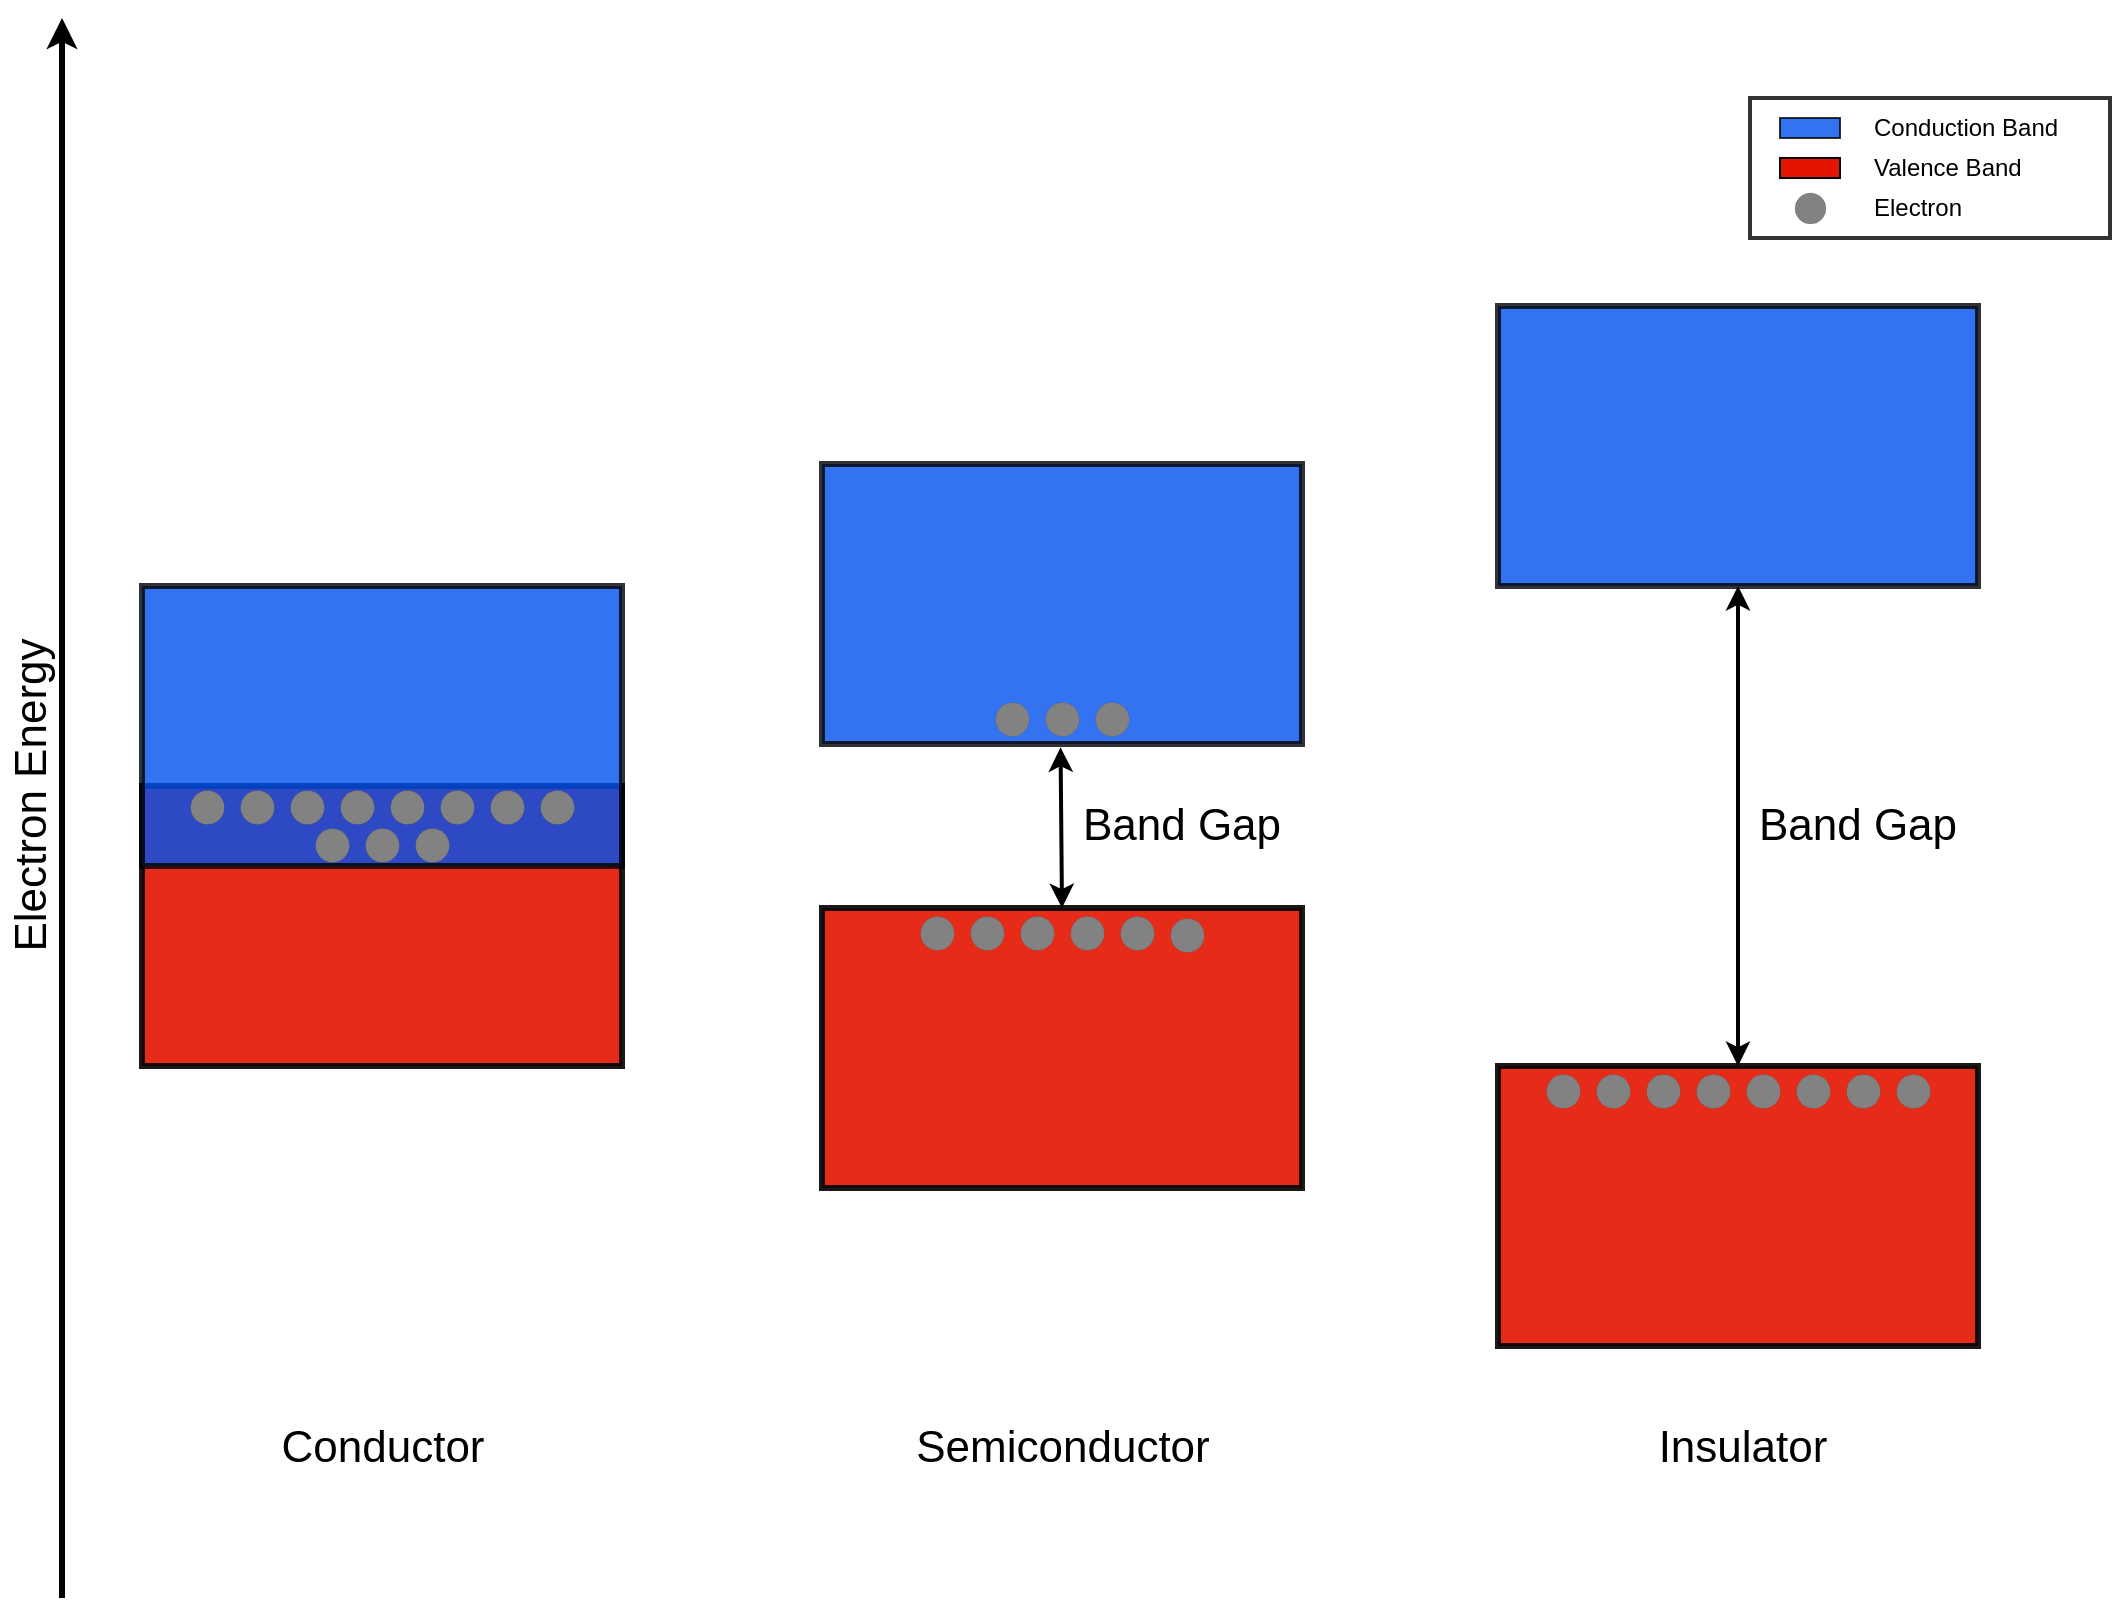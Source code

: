 <mxfile version="18.0.2" type="github" pages="3"><diagram id="UILb2rmydCrSAaJBZmmA" name="Page-1"><mxGraphModel dx="1374" dy="748" grid="1" gridSize="10" guides="1" tooltips="1" connect="1" arrows="1" fold="1" page="1" pageScale="1" pageWidth="1169" pageHeight="827" math="0" shadow="0"><root><mxCell id="0"/><mxCell id="1" parent="0"/><mxCell id="ZOfeB71Z5-dYVThwQtV--13" value="" style="rounded=0;whiteSpace=wrap;html=1;fillColor=#e51400;fontColor=#ffffff;strokeColor=#000000;strokeWidth=3;opacity=90;" parent="1" vertex="1"><mxGeometry x="420" y="455" width="240" height="140" as="geometry"/></mxCell><mxCell id="ZOfeB71Z5-dYVThwQtV--1" value="Electron Energy" style="text;html=1;align=center;verticalAlign=middle;resizable=0;points=[];autosize=1;strokeColor=none;fillColor=none;rotation=-90;fontSize=22;" parent="1" vertex="1"><mxGeometry x="-60" y="384" width="170" height="30" as="geometry"/></mxCell><mxCell id="ZOfeB71Z5-dYVThwQtV--4" value="" style="endArrow=classic;html=1;rounded=0;endFill=1;strokeWidth=3;" parent="1" edge="1"><mxGeometry width="50" height="50" relative="1" as="geometry"><mxPoint x="40" y="800" as="sourcePoint"/><mxPoint x="40" y="10" as="targetPoint"/></mxGeometry></mxCell><mxCell id="ZOfeB71Z5-dYVThwQtV--5" value="" style="rounded=0;whiteSpace=wrap;html=1;fillColor=#e51400;fontColor=#ffffff;strokeColor=#000000;strokeWidth=3;opacity=90;" parent="1" vertex="1"><mxGeometry x="80" y="394" width="240" height="140" as="geometry"/></mxCell><mxCell id="ZOfeB71Z5-dYVThwQtV--7" value="" style="rounded=0;whiteSpace=wrap;html=1;fillColor=#0050ef;fontColor=#ffffff;strokeColor=#000000;strokeWidth=3;opacity=80;" parent="1" vertex="1"><mxGeometry x="80" y="294" width="240" height="140" as="geometry"/></mxCell><mxCell id="ZOfeB71Z5-dYVThwQtV--10" value="Conductor" style="text;html=1;align=center;verticalAlign=middle;resizable=0;points=[];autosize=1;strokeColor=none;fillColor=none;rotation=0;fontSize=22;" parent="1" vertex="1"><mxGeometry x="140" y="710" width="120" height="30" as="geometry"/></mxCell><mxCell id="ZOfeB71Z5-dYVThwQtV--14" value="" style="rounded=0;whiteSpace=wrap;html=1;fillColor=#0050ef;fontColor=#ffffff;strokeColor=#000000;strokeWidth=3;opacity=80;" parent="1" vertex="1"><mxGeometry x="420" y="233" width="240" height="140" as="geometry"/></mxCell><mxCell id="ZOfeB71Z5-dYVThwQtV--15" value="Semiconductor" style="text;html=1;align=center;verticalAlign=middle;resizable=0;points=[];autosize=1;strokeColor=none;fillColor=none;rotation=0;fontSize=22;" parent="1" vertex="1"><mxGeometry x="460" y="710" width="160" height="30" as="geometry"/></mxCell><mxCell id="ZOfeB71Z5-dYVThwQtV--16" value="" style="rounded=0;whiteSpace=wrap;html=1;fillColor=#e51400;fontColor=#ffffff;strokeColor=#000000;strokeWidth=3;opacity=90;" parent="1" vertex="1"><mxGeometry x="758" y="534" width="240" height="140" as="geometry"/></mxCell><mxCell id="ZOfeB71Z5-dYVThwQtV--17" value="" style="rounded=0;whiteSpace=wrap;html=1;fillColor=#0050ef;fontColor=#ffffff;strokeColor=#000000;strokeWidth=3;opacity=80;" parent="1" vertex="1"><mxGeometry x="758" y="154" width="240" height="140" as="geometry"/></mxCell><mxCell id="ZOfeB71Z5-dYVThwQtV--18" value="Insulator" style="text;html=1;align=center;verticalAlign=middle;resizable=0;points=[];autosize=1;strokeColor=none;fillColor=none;rotation=0;fontSize=22;" parent="1" vertex="1"><mxGeometry x="830" y="710" width="100" height="30" as="geometry"/></mxCell><mxCell id="ZOfeB71Z5-dYVThwQtV--26" value="" style="rounded=0;whiteSpace=wrap;html=1;shadow=0;glass=0;strokeColor=#000000;strokeWidth=2;opacity=80;" parent="1" vertex="1"><mxGeometry x="884" y="50" width="180" height="70" as="geometry"/></mxCell><mxCell id="ZOfeB71Z5-dYVThwQtV--27" value="Valence Band" style="text;html=1;strokeColor=none;fillColor=none;align=left;verticalAlign=middle;whiteSpace=wrap;rounded=0;shadow=0;glass=0;opacity=80;" parent="1" vertex="1"><mxGeometry x="944" y="80" width="120" height="10" as="geometry"/></mxCell><mxCell id="ZOfeB71Z5-dYVThwQtV--28" value="Conduction Band" style="text;html=1;strokeColor=none;fillColor=none;align=left;verticalAlign=middle;whiteSpace=wrap;rounded=0;shadow=0;glass=0;opacity=80;" parent="1" vertex="1"><mxGeometry x="944" y="60" width="120" height="10" as="geometry"/></mxCell><mxCell id="ZOfeB71Z5-dYVThwQtV--30" value="" style="rounded=0;whiteSpace=wrap;html=1;fillColor=#0050ef;fontColor=#ffffff;strokeColor=#000000;strokeWidth=1;opacity=80;" parent="1" vertex="1"><mxGeometry x="899" y="60" width="30" height="10" as="geometry"/></mxCell><mxCell id="ZOfeB71Z5-dYVThwQtV--31" value="" style="rounded=0;whiteSpace=wrap;html=1;fillColor=#e51400;fontColor=#ffffff;strokeColor=#000000;strokeWidth=1;" parent="1" vertex="1"><mxGeometry x="899" y="80" width="30" height="10" as="geometry"/></mxCell><mxCell id="ZOfeB71Z5-dYVThwQtV--44" value="" style="endArrow=classic;startArrow=classic;html=1;rounded=0;fontSize=22;exitX=0.5;exitY=0;exitDx=0;exitDy=0;strokeWidth=2;" parent="1" source="ZOfeB71Z5-dYVThwQtV--16" edge="1"><mxGeometry width="50" height="50" relative="1" as="geometry"><mxPoint x="828" y="344" as="sourcePoint"/><mxPoint x="878" y="294" as="targetPoint"/></mxGeometry></mxCell><mxCell id="ZOfeB71Z5-dYVThwQtV--45" value="" style="endArrow=classic;html=1;rounded=0;fontSize=22;entryX=0.497;entryY=1.012;entryDx=0;entryDy=0;entryPerimeter=0;exitX=0.5;exitY=0;exitDx=0;exitDy=0;endFill=1;startArrow=classic;startFill=1;strokeWidth=2;" parent="1" source="ZOfeB71Z5-dYVThwQtV--13" target="ZOfeB71Z5-dYVThwQtV--14" edge="1"><mxGeometry width="50" height="50" relative="1" as="geometry"><mxPoint x="539.89" y="445" as="sourcePoint"/><mxPoint x="539.89" y="373" as="targetPoint"/></mxGeometry></mxCell><mxCell id="ZOfeB71Z5-dYVThwQtV--47" value="Band Gap" style="text;html=1;strokeColor=none;fillColor=none;align=center;verticalAlign=middle;whiteSpace=wrap;rounded=0;shadow=0;glass=0;labelBackgroundColor=default;fontSize=22;opacity=80;" parent="1" vertex="1"><mxGeometry x="540" y="404" width="120" height="20" as="geometry"/></mxCell><mxCell id="ZOfeB71Z5-dYVThwQtV--49" value="" style="ellipse;whiteSpace=wrap;html=1;aspect=fixed;rounded=1;shadow=0;glass=0;labelBackgroundColor=default;fontSize=22;strokeColor=default;strokeWidth=0;fillColor=#828282;" parent="1" vertex="1"><mxGeometry x="469" y="459" width="17" height="17" as="geometry"/></mxCell><mxCell id="ZOfeB71Z5-dYVThwQtV--50" value="" style="ellipse;whiteSpace=wrap;html=1;aspect=fixed;rounded=1;shadow=0;glass=0;labelBackgroundColor=default;fontSize=22;strokeColor=default;strokeWidth=0;fillColor=#828282;" parent="1" vertex="1"><mxGeometry x="494" y="459" width="17" height="17" as="geometry"/></mxCell><mxCell id="ZOfeB71Z5-dYVThwQtV--58" value="" style="ellipse;whiteSpace=wrap;html=1;aspect=fixed;rounded=1;shadow=0;glass=0;labelBackgroundColor=default;fontSize=22;strokeColor=default;strokeWidth=0;fillColor=#828282;" parent="1" vertex="1"><mxGeometry x="569" y="459" width="17" height="17" as="geometry"/></mxCell><mxCell id="ZOfeB71Z5-dYVThwQtV--59" value="" style="ellipse;whiteSpace=wrap;html=1;aspect=fixed;rounded=1;shadow=0;glass=0;labelBackgroundColor=default;fontSize=22;strokeColor=default;strokeWidth=0;fillColor=#828282;" parent="1" vertex="1"><mxGeometry x="544" y="459" width="17" height="17" as="geometry"/></mxCell><mxCell id="ZOfeB71Z5-dYVThwQtV--60" value="" style="ellipse;whiteSpace=wrap;html=1;aspect=fixed;rounded=1;shadow=0;glass=0;labelBackgroundColor=default;fontSize=22;strokeColor=default;strokeWidth=0;fillColor=#828282;" parent="1" vertex="1"><mxGeometry x="519" y="459" width="17" height="17" as="geometry"/></mxCell><mxCell id="ZOfeB71Z5-dYVThwQtV--63" value="" style="ellipse;whiteSpace=wrap;html=1;aspect=fixed;rounded=1;shadow=0;glass=0;labelBackgroundColor=default;fontSize=22;strokeColor=default;strokeWidth=0;fillColor=#828282;" parent="1" vertex="1"><mxGeometry x="594" y="460" width="17" height="17" as="geometry"/></mxCell><mxCell id="ZOfeB71Z5-dYVThwQtV--64" value="" style="ellipse;whiteSpace=wrap;html=1;aspect=fixed;rounded=1;shadow=0;glass=0;labelBackgroundColor=default;fontSize=22;strokeColor=default;strokeWidth=0;fillColor=#828282;" parent="1" vertex="1"><mxGeometry x="906.25" y="97.25" width="15.5" height="15.5" as="geometry"/></mxCell><mxCell id="ZOfeB71Z5-dYVThwQtV--65" value="Electron" style="text;html=1;strokeColor=none;fillColor=none;align=left;verticalAlign=middle;whiteSpace=wrap;rounded=0;shadow=0;glass=0;opacity=80;" parent="1" vertex="1"><mxGeometry x="944" y="100" width="120" height="10" as="geometry"/></mxCell><mxCell id="ZOfeB71Z5-dYVThwQtV--69" value="" style="ellipse;whiteSpace=wrap;html=1;aspect=fixed;rounded=1;shadow=0;glass=0;labelBackgroundColor=default;fontSize=22;strokeColor=default;strokeWidth=0;fillColor=#828282;" parent="1" vertex="1"><mxGeometry x="556.5" y="352.0" width="17" height="17" as="geometry"/></mxCell><mxCell id="ZOfeB71Z5-dYVThwQtV--70" value="" style="ellipse;whiteSpace=wrap;html=1;aspect=fixed;rounded=1;shadow=0;glass=0;labelBackgroundColor=default;fontSize=22;strokeColor=default;strokeWidth=0;fillColor=#828282;" parent="1" vertex="1"><mxGeometry x="531.5" y="352.0" width="17" height="17" as="geometry"/></mxCell><mxCell id="ZOfeB71Z5-dYVThwQtV--71" value="" style="ellipse;whiteSpace=wrap;html=1;aspect=fixed;rounded=1;shadow=0;glass=0;labelBackgroundColor=default;fontSize=22;strokeColor=default;strokeWidth=0;fillColor=#828282;" parent="1" vertex="1"><mxGeometry x="506.5" y="352.0" width="17" height="17" as="geometry"/></mxCell><mxCell id="ZOfeB71Z5-dYVThwQtV--72" value="" style="ellipse;whiteSpace=wrap;html=1;aspect=fixed;rounded=1;shadow=0;glass=0;labelBackgroundColor=default;fontSize=22;strokeColor=default;strokeWidth=0;fillColor=#828282;" parent="1" vertex="1"><mxGeometry x="216.5" y="415.0" width="17" height="17" as="geometry"/></mxCell><mxCell id="ZOfeB71Z5-dYVThwQtV--73" value="" style="ellipse;whiteSpace=wrap;html=1;aspect=fixed;rounded=1;shadow=0;glass=0;labelBackgroundColor=default;fontSize=22;strokeColor=default;strokeWidth=0;fillColor=#828282;" parent="1" vertex="1"><mxGeometry x="191.5" y="415.0" width="17" height="17" as="geometry"/></mxCell><mxCell id="ZOfeB71Z5-dYVThwQtV--74" value="" style="ellipse;whiteSpace=wrap;html=1;aspect=fixed;rounded=1;shadow=0;glass=0;labelBackgroundColor=default;fontSize=22;strokeColor=default;strokeWidth=0;fillColor=#828282;" parent="1" vertex="1"><mxGeometry x="166.5" y="415.0" width="17" height="17" as="geometry"/></mxCell><mxCell id="ZOfeB71Z5-dYVThwQtV--75" value="" style="ellipse;whiteSpace=wrap;html=1;aspect=fixed;rounded=1;shadow=0;glass=0;labelBackgroundColor=default;fontSize=22;strokeColor=default;strokeWidth=0;fillColor=#828282;" parent="1" vertex="1"><mxGeometry x="129" y="396" width="17" height="17" as="geometry"/></mxCell><mxCell id="ZOfeB71Z5-dYVThwQtV--76" value="" style="ellipse;whiteSpace=wrap;html=1;aspect=fixed;rounded=1;shadow=0;glass=0;labelBackgroundColor=default;fontSize=22;strokeColor=default;strokeWidth=0;fillColor=#828282;" parent="1" vertex="1"><mxGeometry x="154" y="396" width="17" height="17" as="geometry"/></mxCell><mxCell id="ZOfeB71Z5-dYVThwQtV--77" value="" style="ellipse;whiteSpace=wrap;html=1;aspect=fixed;rounded=1;shadow=0;glass=0;labelBackgroundColor=default;fontSize=22;strokeColor=default;strokeWidth=0;fillColor=#828282;" parent="1" vertex="1"><mxGeometry x="179" y="396" width="17" height="17" as="geometry"/></mxCell><mxCell id="ZOfeB71Z5-dYVThwQtV--78" value="" style="ellipse;whiteSpace=wrap;html=1;aspect=fixed;rounded=1;shadow=0;glass=0;labelBackgroundColor=default;fontSize=22;strokeColor=default;strokeWidth=0;fillColor=#828282;" parent="1" vertex="1"><mxGeometry x="204" y="396" width="17" height="17" as="geometry"/></mxCell><mxCell id="ZOfeB71Z5-dYVThwQtV--79" value="" style="ellipse;whiteSpace=wrap;html=1;aspect=fixed;rounded=1;shadow=0;glass=0;labelBackgroundColor=default;fontSize=22;strokeColor=default;strokeWidth=0;fillColor=#828282;" parent="1" vertex="1"><mxGeometry x="229" y="396" width="17" height="17" as="geometry"/></mxCell><mxCell id="ZOfeB71Z5-dYVThwQtV--80" value="" style="ellipse;whiteSpace=wrap;html=1;aspect=fixed;rounded=1;shadow=0;glass=0;labelBackgroundColor=default;fontSize=22;strokeColor=default;strokeWidth=0;fillColor=#828282;" parent="1" vertex="1"><mxGeometry x="254" y="396" width="17" height="17" as="geometry"/></mxCell><mxCell id="ZOfeB71Z5-dYVThwQtV--81" value="Band Gap" style="text;html=1;strokeColor=none;fillColor=none;align=center;verticalAlign=middle;whiteSpace=wrap;rounded=0;shadow=0;glass=0;labelBackgroundColor=default;fontSize=22;opacity=80;" parent="1" vertex="1"><mxGeometry x="878" y="404" width="120" height="20" as="geometry"/></mxCell><mxCell id="ZOfeB71Z5-dYVThwQtV--82" value="" style="ellipse;whiteSpace=wrap;html=1;aspect=fixed;rounded=1;shadow=0;glass=0;labelBackgroundColor=default;fontSize=22;strokeColor=default;strokeWidth=0;fillColor=#828282;" parent="1" vertex="1"><mxGeometry x="104" y="396" width="17" height="17" as="geometry"/></mxCell><mxCell id="ZOfeB71Z5-dYVThwQtV--83" value="" style="ellipse;whiteSpace=wrap;html=1;aspect=fixed;rounded=1;shadow=0;glass=0;labelBackgroundColor=default;fontSize=22;strokeColor=default;strokeWidth=0;fillColor=#828282;" parent="1" vertex="1"><mxGeometry x="279" y="396" width="17" height="17" as="geometry"/></mxCell><mxCell id="ZOfeB71Z5-dYVThwQtV--84" value="" style="ellipse;whiteSpace=wrap;html=1;aspect=fixed;rounded=1;shadow=0;glass=0;labelBackgroundColor=default;fontSize=22;strokeColor=default;strokeWidth=0;fillColor=#828282;" parent="1" vertex="1"><mxGeometry x="957" y="538" width="17" height="17" as="geometry"/></mxCell><mxCell id="ZOfeB71Z5-dYVThwQtV--85" value="" style="ellipse;whiteSpace=wrap;html=1;aspect=fixed;rounded=1;shadow=0;glass=0;labelBackgroundColor=default;fontSize=22;strokeColor=default;strokeWidth=0;fillColor=#828282;" parent="1" vertex="1"><mxGeometry x="932" y="538" width="17" height="17" as="geometry"/></mxCell><mxCell id="ZOfeB71Z5-dYVThwQtV--86" value="" style="ellipse;whiteSpace=wrap;html=1;aspect=fixed;rounded=1;shadow=0;glass=0;labelBackgroundColor=default;fontSize=22;strokeColor=default;strokeWidth=0;fillColor=#828282;" parent="1" vertex="1"><mxGeometry x="907" y="538" width="17" height="17" as="geometry"/></mxCell><mxCell id="ZOfeB71Z5-dYVThwQtV--87" value="" style="ellipse;whiteSpace=wrap;html=1;aspect=fixed;rounded=1;shadow=0;glass=0;labelBackgroundColor=default;fontSize=22;strokeColor=default;strokeWidth=0;fillColor=#828282;" parent="1" vertex="1"><mxGeometry x="882" y="538" width="17" height="17" as="geometry"/></mxCell><mxCell id="ZOfeB71Z5-dYVThwQtV--88" value="" style="ellipse;whiteSpace=wrap;html=1;aspect=fixed;rounded=1;shadow=0;glass=0;labelBackgroundColor=default;fontSize=22;strokeColor=default;strokeWidth=0;fillColor=#828282;" parent="1" vertex="1"><mxGeometry x="857" y="538" width="17" height="17" as="geometry"/></mxCell><mxCell id="ZOfeB71Z5-dYVThwQtV--89" value="" style="ellipse;whiteSpace=wrap;html=1;aspect=fixed;rounded=1;shadow=0;glass=0;labelBackgroundColor=default;fontSize=22;strokeColor=default;strokeWidth=0;fillColor=#828282;" parent="1" vertex="1"><mxGeometry x="832" y="538" width="17" height="17" as="geometry"/></mxCell><mxCell id="ZOfeB71Z5-dYVThwQtV--90" value="" style="ellipse;whiteSpace=wrap;html=1;aspect=fixed;rounded=1;shadow=0;glass=0;labelBackgroundColor=default;fontSize=22;strokeColor=default;strokeWidth=0;fillColor=#828282;" parent="1" vertex="1"><mxGeometry x="807" y="538" width="17" height="17" as="geometry"/></mxCell><mxCell id="ZOfeB71Z5-dYVThwQtV--91" value="" style="ellipse;whiteSpace=wrap;html=1;aspect=fixed;rounded=1;shadow=0;glass=0;labelBackgroundColor=default;fontSize=22;strokeColor=default;strokeWidth=0;fillColor=#828282;" parent="1" vertex="1"><mxGeometry x="782" y="538" width="17" height="17" as="geometry"/></mxCell></root></mxGraphModel></diagram><diagram id="-XLSr7MzzsCVN4h4cNCs" name="PN-Semiconductor"><mxGraphModel dx="654" dy="356" grid="1" gridSize="10" guides="1" tooltips="1" connect="1" arrows="1" fold="1" page="1" pageScale="1" pageWidth="1169" pageHeight="827" math="0" shadow="0"><root><mxCell id="0"/><mxCell id="1" parent="0"/><mxCell id="PtrHIlr_so-HHhzWDOF2-142" value="" style="rounded=0;whiteSpace=wrap;html=1;fillColor=#99FFFF;strokeColor=none;strokeWidth=3;opacity=90;" vertex="1" parent="1"><mxGeometry x="441" y="444" width="35" height="35" as="geometry"/></mxCell><mxCell id="PtrHIlr_so-HHhzWDOF2-121" value="" style="endArrow=none;dashed=1;html=1;rounded=0;fontSize=22;" edge="1" parent="1"><mxGeometry width="50" height="50" relative="1" as="geometry"><mxPoint x="780" y="480.0" as="sourcePoint"/><mxPoint x="780" y="200.0" as="targetPoint"/></mxGeometry></mxCell><mxCell id="PtrHIlr_so-HHhzWDOF2-120" value="" style="endArrow=none;dashed=1;html=1;rounded=0;fontSize=22;" edge="1" parent="1"><mxGeometry width="50" height="50" relative="1" as="geometry"><mxPoint x="660" y="480" as="sourcePoint"/><mxPoint x="660" y="200" as="targetPoint"/></mxGeometry></mxCell><mxCell id="PtrHIlr_so-HHhzWDOF2-116" value="" style="rounded=0;whiteSpace=wrap;html=1;labelBackgroundColor=none;fontSize=22;strokeColor=#000000;strokeWidth=3;fillColor=none;" vertex="1" parent="1"><mxGeometry x="419" y="239" width="602" height="162.25" as="geometry"/></mxCell><mxCell id="PtrHIlr_so-HHhzWDOF2-2" value="" style="rounded=0;whiteSpace=wrap;html=1;fillColor=#fad9d5;strokeColor=none;strokeWidth=3;opacity=90;" vertex="1" parent="1"><mxGeometry x="780" y="240" width="240" height="160" as="geometry"/></mxCell><mxCell id="PtrHIlr_so-HHhzWDOF2-3" value="" style="rounded=0;whiteSpace=wrap;html=1;fillColor=#99FFFF;fontColor=#ffffff;strokeColor=none;strokeWidth=3;" vertex="1" parent="1"><mxGeometry x="420" y="240" width="240" height="160" as="geometry"/></mxCell><mxCell id="PtrHIlr_so-HHhzWDOF2-6" value="+" style="ellipse;whiteSpace=wrap;html=1;aspect=fixed;rounded=1;shadow=0;glass=0;labelBackgroundColor=none;fontSize=22;strokeColor=default;strokeWidth=1;fillColor=#f5f5f5;fontColor=#333333;" vertex="1" parent="1"><mxGeometry x="428.75" y="252" width="20" height="20" as="geometry"/></mxCell><mxCell id="PtrHIlr_so-HHhzWDOF2-7" value="+" style="ellipse;whiteSpace=wrap;html=1;aspect=fixed;rounded=1;shadow=0;glass=0;labelBackgroundColor=none;fontSize=22;strokeColor=default;strokeWidth=1;fillColor=#f5f5f5;fontColor=#333333;perimeterSpacing=0;" vertex="1" parent="1"><mxGeometry x="463.75" y="252.5" width="20" height="20" as="geometry"/></mxCell><mxCell id="PtrHIlr_so-HHhzWDOF2-8" value="+" style="ellipse;whiteSpace=wrap;html=1;aspect=fixed;rounded=1;shadow=0;glass=0;labelBackgroundColor=none;fontSize=22;strokeColor=default;strokeWidth=1;fillColor=#f5f5f5;fontColor=#333333;perimeterSpacing=0;" vertex="1" parent="1"><mxGeometry x="631.25" y="317.5" width="20" height="20" as="geometry"/></mxCell><mxCell id="PtrHIlr_so-HHhzWDOF2-12" value="+" style="ellipse;whiteSpace=wrap;html=1;aspect=fixed;rounded=1;shadow=0;glass=0;labelBackgroundColor=none;fontSize=22;strokeColor=default;strokeWidth=1;fillColor=#f5f5f5;fontColor=#333333;perimeterSpacing=0;" vertex="1" parent="1"><mxGeometry x="493.75" y="266.63" width="20" height="20" as="geometry"/></mxCell><mxCell id="PtrHIlr_so-HHhzWDOF2-13" value="+" style="ellipse;whiteSpace=wrap;html=1;aspect=fixed;rounded=1;shadow=0;glass=0;labelBackgroundColor=none;fontSize=22;strokeColor=default;strokeWidth=1;fillColor=#f5f5f5;fontColor=#333333;perimeterSpacing=0;" vertex="1" parent="1"><mxGeometry x="591.25" y="351.63" width="20" height="20" as="geometry"/></mxCell><mxCell id="PtrHIlr_so-HHhzWDOF2-14" value="+" style="ellipse;whiteSpace=wrap;html=1;aspect=fixed;rounded=1;shadow=0;glass=0;labelBackgroundColor=none;fontSize=22;strokeColor=default;strokeWidth=1;fillColor=#f5f5f5;fontColor=#333333;perimeterSpacing=0;" vertex="1" parent="1"><mxGeometry x="467.25" y="331.63" width="20" height="20" as="geometry"/></mxCell><mxCell id="PtrHIlr_so-HHhzWDOF2-15" value="+" style="ellipse;whiteSpace=wrap;html=1;aspect=fixed;rounded=1;shadow=0;glass=0;labelBackgroundColor=none;fontSize=22;strokeColor=default;strokeWidth=1;fillColor=#f5f5f5;fontColor=#333333;perimeterSpacing=0;" vertex="1" parent="1"><mxGeometry x="513.75" y="360" width="20" height="20" as="geometry"/></mxCell><mxCell id="PtrHIlr_so-HHhzWDOF2-16" value="+" style="ellipse;whiteSpace=wrap;html=1;aspect=fixed;rounded=1;shadow=0;glass=0;labelBackgroundColor=none;fontSize=22;strokeColor=default;strokeWidth=1;fillColor=#f5f5f5;fontColor=#333333;perimeterSpacing=0;" vertex="1" parent="1"><mxGeometry x="535.75" y="305.63" width="20" height="20" as="geometry"/></mxCell><mxCell id="PtrHIlr_so-HHhzWDOF2-17" value="+" style="ellipse;whiteSpace=wrap;html=1;aspect=fixed;rounded=1;shadow=0;glass=0;labelBackgroundColor=none;fontSize=22;strokeColor=default;strokeWidth=1;fillColor=#f5f5f5;fontColor=#333333;perimeterSpacing=0;" vertex="1" parent="1"><mxGeometry x="528.75" y="260" width="20" height="20" as="geometry"/></mxCell><mxCell id="PtrHIlr_so-HHhzWDOF2-18" value="+" style="ellipse;whiteSpace=wrap;html=1;aspect=fixed;rounded=1;shadow=0;glass=0;labelBackgroundColor=none;fontSize=22;strokeColor=default;strokeWidth=1;fillColor=#f5f5f5;fontColor=#333333;perimeterSpacing=0;" vertex="1" parent="1"><mxGeometry x="505.25" y="294.75" width="20" height="20" as="geometry"/></mxCell><mxCell id="PtrHIlr_so-HHhzWDOF2-19" value="+" style="ellipse;whiteSpace=wrap;html=1;aspect=fixed;rounded=1;shadow=0;glass=0;labelBackgroundColor=none;fontSize=22;strokeColor=default;strokeWidth=1;fillColor=#f5f5f5;fontColor=#333333;perimeterSpacing=0;" vertex="1" parent="1"><mxGeometry x="565.75" y="252" width="20" height="20" as="geometry"/></mxCell><mxCell id="PtrHIlr_so-HHhzWDOF2-20" value="+" style="ellipse;whiteSpace=wrap;html=1;aspect=fixed;rounded=1;shadow=0;glass=0;labelBackgroundColor=none;fontSize=22;strokeColor=default;strokeWidth=1;fillColor=#f5f5f5;fontColor=#333333;perimeterSpacing=0;" vertex="1" parent="1"><mxGeometry x="438.75" y="282.5" width="20" height="20" as="geometry"/></mxCell><mxCell id="PtrHIlr_so-HHhzWDOF2-21" value="+" style="ellipse;whiteSpace=wrap;html=1;aspect=fixed;rounded=1;shadow=0;glass=0;labelBackgroundColor=none;fontSize=22;strokeColor=default;strokeWidth=1;fillColor=#f5f5f5;fontColor=#333333;perimeterSpacing=0;" vertex="1" parent="1"><mxGeometry x="507.25" y="331.75" width="20" height="20" as="geometry"/></mxCell><mxCell id="PtrHIlr_so-HHhzWDOF2-22" value="+" style="ellipse;whiteSpace=wrap;html=1;aspect=fixed;rounded=1;shadow=0;glass=0;labelBackgroundColor=none;fontSize=22;strokeColor=default;strokeWidth=1;fillColor=#f5f5f5;fontColor=#333333;perimeterSpacing=0;" vertex="1" parent="1"><mxGeometry x="575.75" y="286" width="20" height="20" as="geometry"/></mxCell><mxCell id="PtrHIlr_so-HHhzWDOF2-23" value="+" style="ellipse;whiteSpace=wrap;html=1;aspect=fixed;rounded=1;shadow=0;glass=0;labelBackgroundColor=none;fontSize=22;strokeColor=default;strokeWidth=1;fillColor=#f5f5f5;fontColor=#333333;perimeterSpacing=0;" vertex="1" parent="1"><mxGeometry x="470.25" y="294.75" width="20" height="20" as="geometry"/></mxCell><mxCell id="PtrHIlr_so-HHhzWDOF2-24" value="+" style="ellipse;whiteSpace=wrap;html=1;aspect=fixed;rounded=1;shadow=0;glass=0;labelBackgroundColor=none;fontSize=22;strokeColor=default;strokeWidth=1;fillColor=#f5f5f5;fontColor=#333333;perimeterSpacing=0;" vertex="1" parent="1"><mxGeometry x="562" y="356" width="20" height="20" as="geometry"/></mxCell><mxCell id="PtrHIlr_so-HHhzWDOF2-26" value="+" style="ellipse;whiteSpace=wrap;html=1;aspect=fixed;rounded=1;shadow=0;glass=0;labelBackgroundColor=none;fontSize=22;strokeColor=default;strokeWidth=1;fillColor=#f5f5f5;fontColor=#333333;perimeterSpacing=0;" vertex="1" parent="1"><mxGeometry x="555.75" y="327.75" width="20" height="20" as="geometry"/></mxCell><mxCell id="PtrHIlr_so-HHhzWDOF2-27" value="+" style="ellipse;whiteSpace=wrap;html=1;aspect=fixed;rounded=1;shadow=0;glass=0;labelBackgroundColor=none;fontSize=22;strokeColor=default;strokeWidth=1;fillColor=#f5f5f5;fontColor=#333333;perimeterSpacing=0;" vertex="1" parent="1"><mxGeometry x="622" y="256" width="20" height="20" as="geometry"/></mxCell><mxCell id="PtrHIlr_so-HHhzWDOF2-29" value="+" style="ellipse;whiteSpace=wrap;html=1;aspect=fixed;rounded=1;shadow=0;glass=0;labelBackgroundColor=none;fontSize=22;strokeColor=default;strokeWidth=1;fillColor=#f5f5f5;fontColor=#333333;perimeterSpacing=0;" vertex="1" parent="1"><mxGeometry x="432.25" y="368.63" width="20" height="20" as="geometry"/></mxCell><mxCell id="PtrHIlr_so-HHhzWDOF2-30" value="+" style="ellipse;whiteSpace=wrap;html=1;aspect=fixed;rounded=1;shadow=0;glass=0;labelBackgroundColor=none;fontSize=22;strokeColor=default;strokeWidth=1;fillColor=#f5f5f5;fontColor=#333333;perimeterSpacing=0;" vertex="1" parent="1"><mxGeometry x="596.25" y="248.25" width="20" height="20" as="geometry"/></mxCell><mxCell id="PtrHIlr_so-HHhzWDOF2-31" value="+" style="ellipse;whiteSpace=wrap;html=1;aspect=fixed;rounded=1;shadow=0;glass=0;labelBackgroundColor=none;fontSize=22;strokeColor=default;strokeWidth=1;fillColor=#f5f5f5;fontColor=#333333;perimeterSpacing=0;" vertex="1" parent="1"><mxGeometry x="432.25" y="318.63" width="20" height="20" as="geometry"/></mxCell><mxCell id="PtrHIlr_so-HHhzWDOF2-34" value="-" style="text;html=1;align=center;verticalAlign=middle;resizable=0;points=[];autosize=1;strokeColor=none;fillColor=none;fontSize=22;perimeterSpacing=0;strokeWidth=1;" vertex="1" parent="1"><mxGeometry x="450.25" y="307" width="20" height="30" as="geometry"/></mxCell><mxCell id="PtrHIlr_so-HHhzWDOF2-35" value="-" style="text;html=1;align=center;verticalAlign=middle;resizable=0;points=[];autosize=1;strokeColor=none;fillColor=none;fontSize=22;perimeterSpacing=0;strokeWidth=1;" vertex="1" parent="1"><mxGeometry x="528.75" y="323" width="20" height="30" as="geometry"/></mxCell><mxCell id="PtrHIlr_so-HHhzWDOF2-41" value="-" style="text;html=1;align=center;verticalAlign=middle;resizable=0;points=[];autosize=1;strokeColor=none;fillColor=none;fontSize=22;perimeterSpacing=0;strokeWidth=1;" vertex="1" parent="1"><mxGeometry x="487.25" y="344.88" width="20" height="30" as="geometry"/></mxCell><mxCell id="PtrHIlr_so-HHhzWDOF2-42" value="-" style="text;html=1;align=center;verticalAlign=middle;resizable=0;points=[];autosize=1;strokeColor=none;fillColor=none;fontSize=22;perimeterSpacing=0;strokeWidth=1;" vertex="1" parent="1"><mxGeometry x="508.75" y="236.63" width="20" height="30" as="geometry"/></mxCell><mxCell id="PtrHIlr_so-HHhzWDOF2-44" value="-" style="text;html=1;align=center;verticalAlign=middle;resizable=0;points=[];autosize=1;strokeColor=none;fillColor=none;fontSize=22;perimeterSpacing=0;strokeWidth=1;" vertex="1" parent="1"><mxGeometry x="456" y="366" width="20" height="30" as="geometry"/></mxCell><mxCell id="PtrHIlr_so-HHhzWDOF2-45" value="-" style="text;html=1;align=center;verticalAlign=middle;resizable=0;points=[];autosize=1;strokeColor=none;fillColor=none;fontSize=22;perimeterSpacing=0;strokeWidth=1;" vertex="1" parent="1"><mxGeometry x="535.75" y="352.5" width="20" height="30" as="geometry"/></mxCell><mxCell id="PtrHIlr_so-HHhzWDOF2-46" value="-" style="text;html=1;align=center;verticalAlign=middle;resizable=0;points=[];autosize=1;strokeColor=none;fillColor=none;fontSize=22;perimeterSpacing=0;strokeWidth=1;" vertex="1" parent="1"><mxGeometry x="462.75" y="275" width="20" height="30" as="geometry"/></mxCell><mxCell id="PtrHIlr_so-HHhzWDOF2-47" value="-" style="text;html=1;align=center;verticalAlign=middle;resizable=0;points=[];autosize=1;strokeColor=none;fillColor=none;fontSize=22;perimeterSpacing=0;strokeWidth=1;" vertex="1" parent="1"><mxGeometry x="578.75" y="302.5" width="20" height="30" as="geometry"/></mxCell><mxCell id="PtrHIlr_so-HHhzWDOF2-49" value="-" style="text;html=1;align=center;verticalAlign=middle;resizable=0;points=[];autosize=1;strokeColor=none;fillColor=none;fontSize=22;perimeterSpacing=0;strokeWidth=1;" vertex="1" parent="1"><mxGeometry x="542" y="277" width="20" height="30" as="geometry"/></mxCell><mxCell id="PtrHIlr_so-HHhzWDOF2-50" value="-" style="text;html=1;align=center;verticalAlign=middle;resizable=0;points=[];autosize=1;strokeColor=none;fillColor=none;fontSize=22;perimeterSpacing=0;strokeWidth=1;" vertex="1" parent="1"><mxGeometry x="596.25" y="262.75" width="20" height="30" as="geometry"/></mxCell><mxCell id="PtrHIlr_so-HHhzWDOF2-51" value="+" style="text;html=1;align=center;verticalAlign=middle;resizable=0;points=[];autosize=1;strokeColor=none;fillColor=none;fontSize=22;" vertex="1" parent="1"><mxGeometry x="823.5" y="326.63" width="30" height="30" as="geometry"/></mxCell><mxCell id="PtrHIlr_so-HHhzWDOF2-53" value="-" style="text;html=1;align=center;verticalAlign=middle;resizable=0;points=[];autosize=1;strokeColor=none;fillColor=none;fontSize=22;perimeterSpacing=0;strokeWidth=1;" vertex="1" parent="1"><mxGeometry x="420.75" y="263" width="20" height="30" as="geometry"/></mxCell><mxCell id="PtrHIlr_so-HHhzWDOF2-55" value="" style="rounded=0;whiteSpace=wrap;html=1;fillColor=#e1d5e7;strokeColor=none;strokeWidth=3;" vertex="1" parent="1"><mxGeometry x="660" y="240" width="60" height="160" as="geometry"/></mxCell><mxCell id="PtrHIlr_so-HHhzWDOF2-56" value="" style="rounded=0;whiteSpace=wrap;html=1;fillColor=#e1d5e7;strokeColor=none;strokeWidth=3;" vertex="1" parent="1"><mxGeometry x="720" y="240" width="60" height="160" as="geometry"/></mxCell><mxCell id="PtrHIlr_so-HHhzWDOF2-57" value="+" style="ellipse;whiteSpace=wrap;html=1;aspect=fixed;rounded=1;shadow=0;glass=0;labelBackgroundColor=none;fontSize=22;strokeColor=default;strokeWidth=1;fillColor=#f5f5f5;fontColor=#333333;perimeterSpacing=0;" vertex="1" parent="1"><mxGeometry x="607" y="296" width="20" height="20" as="geometry"/></mxCell><mxCell id="PtrHIlr_so-HHhzWDOF2-58" value="+" style="ellipse;whiteSpace=wrap;html=1;aspect=fixed;rounded=1;shadow=0;glass=0;labelBackgroundColor=none;fontSize=22;strokeColor=default;strokeWidth=1;fillColor=#f5f5f5;fontColor=#333333;perimeterSpacing=0;" vertex="1" parent="1"><mxGeometry x="592" y="323" width="20" height="20" as="geometry"/></mxCell><mxCell id="PtrHIlr_so-HHhzWDOF2-59" value="+" style="ellipse;whiteSpace=wrap;html=1;aspect=fixed;rounded=1;shadow=0;glass=0;labelBackgroundColor=none;fontSize=22;strokeColor=default;strokeWidth=1;fillColor=#f5f5f5;fontColor=#333333;perimeterSpacing=0;" vertex="1" parent="1"><mxGeometry x="627" y="366" width="20" height="20" as="geometry"/></mxCell><mxCell id="PtrHIlr_so-HHhzWDOF2-60" value="-" style="text;html=1;align=center;verticalAlign=middle;resizable=0;points=[];autosize=1;strokeColor=none;fillColor=none;fontSize=22;perimeterSpacing=0;strokeWidth=1;" vertex="1" parent="1"><mxGeometry x="611.25" y="337.5" width="20" height="30" as="geometry"/></mxCell><mxCell id="PtrHIlr_so-HHhzWDOF2-61" value="-" style="text;html=1;align=center;verticalAlign=middle;resizable=0;points=[];autosize=1;strokeColor=none;fillColor=none;fontSize=22;perimeterSpacing=0;strokeWidth=1;" vertex="1" parent="1"><mxGeometry x="591.25" y="367.5" width="20" height="30" as="geometry"/></mxCell><mxCell id="PtrHIlr_so-HHhzWDOF2-63" value="" style="endArrow=none;dashed=1;html=1;rounded=0;fontSize=22;exitX=0;exitY=1;exitDx=0;exitDy=0;" edge="1" parent="1" source="PtrHIlr_so-HHhzWDOF2-56"><mxGeometry width="50" height="50" relative="1" as="geometry"><mxPoint x="670" y="290" as="sourcePoint"/><mxPoint x="720" y="240" as="targetPoint"/></mxGeometry></mxCell><mxCell id="PtrHIlr_so-HHhzWDOF2-64" value="+" style="ellipse;whiteSpace=wrap;html=1;aspect=fixed;rounded=1;shadow=0;glass=0;labelBackgroundColor=none;fontSize=22;strokeColor=default;strokeWidth=1;fillColor=#f5f5f5;fontColor=#333333;perimeterSpacing=0;" vertex="1" parent="1"><mxGeometry x="692.5" y="272" width="20" height="20" as="geometry"/></mxCell><mxCell id="PtrHIlr_so-HHhzWDOF2-65" value="+" style="ellipse;whiteSpace=wrap;html=1;aspect=fixed;rounded=1;shadow=0;glass=0;labelBackgroundColor=none;fontSize=22;strokeColor=default;strokeWidth=1;fillColor=#f5f5f5;fontColor=#333333;perimeterSpacing=0;" vertex="1" parent="1"><mxGeometry x="672.5" y="248.25" width="20" height="20" as="geometry"/></mxCell><mxCell id="PtrHIlr_so-HHhzWDOF2-66" value="+" style="ellipse;whiteSpace=wrap;html=1;aspect=fixed;rounded=1;shadow=0;glass=0;labelBackgroundColor=none;fontSize=22;strokeColor=default;strokeWidth=1;fillColor=#f5f5f5;fontColor=#333333;perimeterSpacing=0;" vertex="1" parent="1"><mxGeometry x="672.5" y="332.5" width="20" height="20" as="geometry"/></mxCell><mxCell id="PtrHIlr_so-HHhzWDOF2-67" value="+" style="ellipse;whiteSpace=wrap;html=1;aspect=fixed;rounded=1;shadow=0;glass=0;labelBackgroundColor=none;fontSize=22;strokeColor=default;strokeWidth=1;fillColor=#f5f5f5;fontColor=#333333;perimeterSpacing=0;" vertex="1" parent="1"><mxGeometry x="677.5" y="358.25" width="20" height="20" as="geometry"/></mxCell><mxCell id="PtrHIlr_so-HHhzWDOF2-68" value="+" style="ellipse;whiteSpace=wrap;html=1;aspect=fixed;rounded=1;shadow=0;glass=0;labelBackgroundColor=none;fontSize=22;strokeColor=default;strokeWidth=1;fillColor=#f5f5f5;fontColor=#333333;perimeterSpacing=0;" vertex="1" parent="1"><mxGeometry x="672.5" y="289.75" width="20" height="20" as="geometry"/></mxCell><mxCell id="PtrHIlr_so-HHhzWDOF2-69" value="+" style="ellipse;whiteSpace=wrap;html=1;aspect=fixed;rounded=1;shadow=0;glass=0;labelBackgroundColor=none;fontSize=22;strokeColor=default;strokeWidth=1;fillColor=#f5f5f5;fontColor=#333333;" vertex="1" parent="1"><mxGeometry x="696" y="375.5" width="20" height="20" as="geometry"/></mxCell><mxCell id="PtrHIlr_so-HHhzWDOF2-70" value="-" style="ellipse;whiteSpace=wrap;html=1;aspect=fixed;rounded=1;shadow=0;glass=0;labelBackgroundColor=none;fontSize=22;strokeColor=default;strokeWidth=1;fillColor=#f5f5f5;fontColor=#333333;perimeterSpacing=0;" vertex="1" parent="1"><mxGeometry x="730" y="246.63" width="20" height="20" as="geometry"/></mxCell><mxCell id="PtrHIlr_so-HHhzWDOF2-71" value="-" style="ellipse;whiteSpace=wrap;html=1;aspect=fixed;rounded=1;shadow=0;glass=0;labelBackgroundColor=none;fontSize=22;strokeColor=default;strokeWidth=1;fillColor=#f5f5f5;fontColor=#333333;perimeterSpacing=0;" vertex="1" parent="1"><mxGeometry x="736" y="272" width="20" height="20" as="geometry"/></mxCell><mxCell id="PtrHIlr_so-HHhzWDOF2-72" value="-" style="ellipse;whiteSpace=wrap;html=1;aspect=fixed;rounded=1;shadow=0;glass=0;labelBackgroundColor=none;fontSize=22;strokeColor=default;strokeWidth=1;fillColor=#f5f5f5;fontColor=#333333;perimeterSpacing=0;" vertex="1" parent="1"><mxGeometry x="750" y="291" width="20" height="20" as="geometry"/></mxCell><mxCell id="PtrHIlr_so-HHhzWDOF2-73" value="-" style="ellipse;whiteSpace=wrap;html=1;aspect=fixed;rounded=1;shadow=0;glass=0;labelBackgroundColor=none;fontSize=22;strokeColor=default;strokeWidth=1;fillColor=#f5f5f5;fontColor=#333333;perimeterSpacing=0;" vertex="1" parent="1"><mxGeometry x="730" y="314" width="20" height="20" as="geometry"/></mxCell><mxCell id="PtrHIlr_so-HHhzWDOF2-74" value="-" style="ellipse;whiteSpace=wrap;html=1;aspect=fixed;rounded=1;shadow=0;glass=0;labelBackgroundColor=none;fontSize=22;strokeColor=default;strokeWidth=1;fillColor=#f5f5f5;fontColor=#333333;perimeterSpacing=0;" vertex="1" parent="1"><mxGeometry x="750" y="337.5" width="20" height="20" as="geometry"/></mxCell><mxCell id="PtrHIlr_so-HHhzWDOF2-75" value="-" style="ellipse;whiteSpace=wrap;html=1;aspect=fixed;rounded=1;shadow=0;glass=0;labelBackgroundColor=none;fontSize=22;strokeColor=default;strokeWidth=1;fillColor=#f5f5f5;fontColor=#333333;perimeterSpacing=0;" vertex="1" parent="1"><mxGeometry x="730" y="360" width="20" height="20" as="geometry"/></mxCell><mxCell id="PtrHIlr_so-HHhzWDOF2-76" value="-" style="ellipse;whiteSpace=wrap;html=1;aspect=fixed;rounded=1;shadow=0;glass=0;labelBackgroundColor=none;fontSize=22;strokeColor=default;strokeWidth=1;fillColor=#f5f5f5;fontColor=#333333;perimeterSpacing=0;" vertex="1" parent="1"><mxGeometry x="755" y="375" width="20" height="20" as="geometry"/></mxCell><mxCell id="PtrHIlr_so-HHhzWDOF2-77" value="+" style="ellipse;whiteSpace=wrap;html=1;aspect=fixed;rounded=1;shadow=0;glass=0;labelBackgroundColor=none;fontSize=22;strokeColor=default;strokeWidth=1;fillColor=#f5f5f5;fontColor=#333333;perimeterSpacing=0;" vertex="1" parent="1"><mxGeometry x="692.5" y="308.63" width="20" height="20" as="geometry"/></mxCell><mxCell id="PtrHIlr_so-HHhzWDOF2-78" value="-" style="ellipse;whiteSpace=wrap;html=1;aspect=fixed;rounded=1;shadow=0;glass=0;labelBackgroundColor=none;fontSize=22;strokeColor=default;strokeWidth=1;fillColor=#f5f5f5;fontColor=#333333;perimeterSpacing=0;" vertex="1" parent="1"><mxGeometry x="796" y="253" width="19" height="19" as="geometry"/></mxCell><mxCell id="PtrHIlr_so-HHhzWDOF2-79" value="-" style="ellipse;whiteSpace=wrap;html=1;aspect=fixed;rounded=1;shadow=0;glass=0;labelBackgroundColor=none;fontSize=22;strokeColor=default;strokeWidth=1;fillColor=#f5f5f5;fontColor=#333333;perimeterSpacing=0;" vertex="1" parent="1"><mxGeometry x="820" y="286.63" width="19" height="19" as="geometry"/></mxCell><mxCell id="PtrHIlr_so-HHhzWDOF2-80" value="-" style="ellipse;whiteSpace=wrap;html=1;aspect=fixed;rounded=1;shadow=0;glass=0;labelBackgroundColor=none;fontSize=22;strokeColor=default;strokeWidth=1;fillColor=#f5f5f5;fontColor=#333333;perimeterSpacing=0;" vertex="1" parent="1"><mxGeometry x="842.5" y="308.63" width="19" height="19" as="geometry"/></mxCell><mxCell id="PtrHIlr_so-HHhzWDOF2-81" value="-" style="ellipse;whiteSpace=wrap;html=1;aspect=fixed;rounded=1;shadow=0;glass=0;labelBackgroundColor=none;fontSize=22;strokeColor=default;strokeWidth=1;fillColor=#f5f5f5;fontColor=#333333;perimeterSpacing=0;" vertex="1" parent="1"><mxGeometry x="801" y="317.75" width="19" height="19" as="geometry"/></mxCell><mxCell id="PtrHIlr_so-HHhzWDOF2-82" value="-" style="ellipse;whiteSpace=wrap;html=1;aspect=fixed;rounded=1;shadow=0;glass=0;labelBackgroundColor=none;fontSize=22;strokeColor=default;strokeWidth=1;fillColor=#f5f5f5;fontColor=#333333;perimeterSpacing=0;" vertex="1" parent="1"><mxGeometry x="838.5" y="256" width="19" height="19" as="geometry"/></mxCell><mxCell id="PtrHIlr_so-HHhzWDOF2-83" value="-" style="ellipse;whiteSpace=wrap;html=1;aspect=fixed;rounded=1;shadow=0;glass=0;labelBackgroundColor=none;fontSize=22;strokeColor=default;strokeWidth=1;fillColor=#f5f5f5;fontColor=#333333;perimeterSpacing=0;" vertex="1" parent="1"><mxGeometry x="870" y="287.88" width="19" height="19" as="geometry"/></mxCell><mxCell id="PtrHIlr_so-HHhzWDOF2-84" value="-" style="ellipse;whiteSpace=wrap;html=1;aspect=fixed;rounded=1;shadow=0;glass=0;labelBackgroundColor=none;fontSize=22;strokeColor=default;strokeWidth=1;fillColor=#f5f5f5;fontColor=#333333;perimeterSpacing=0;" vertex="1" parent="1"><mxGeometry x="912.37" y="286" width="19" height="19" as="geometry"/></mxCell><mxCell id="PtrHIlr_so-HHhzWDOF2-85" value="-" style="ellipse;whiteSpace=wrap;html=1;aspect=fixed;rounded=1;shadow=0;glass=0;labelBackgroundColor=none;fontSize=22;strokeColor=default;strokeWidth=1;fillColor=#f5f5f5;fontColor=#333333;perimeterSpacing=0;" vertex="1" parent="1"><mxGeometry x="882.5" y="322" width="19" height="19" as="geometry"/></mxCell><mxCell id="PtrHIlr_so-HHhzWDOF2-86" value="-" style="ellipse;whiteSpace=wrap;html=1;aspect=fixed;rounded=1;shadow=0;glass=0;labelBackgroundColor=none;fontSize=22;strokeColor=default;strokeWidth=1;fillColor=#f5f5f5;fontColor=#333333;perimeterSpacing=0;" vertex="1" parent="1"><mxGeometry x="857.5" y="350.38" width="19" height="19" as="geometry"/></mxCell><mxCell id="PtrHIlr_so-HHhzWDOF2-87" value="-" style="ellipse;whiteSpace=wrap;html=1;aspect=fixed;rounded=1;shadow=0;glass=0;labelBackgroundColor=none;fontSize=22;strokeColor=default;strokeWidth=1;fillColor=#f5f5f5;fontColor=#333333;perimeterSpacing=0;" vertex="1" parent="1"><mxGeometry x="882.5" y="365.38" width="19" height="19" as="geometry"/></mxCell><mxCell id="PtrHIlr_so-HHhzWDOF2-88" value="-" style="ellipse;whiteSpace=wrap;html=1;aspect=fixed;rounded=1;shadow=0;glass=0;labelBackgroundColor=none;fontSize=22;strokeColor=default;strokeWidth=1;fillColor=#f5f5f5;fontColor=#333333;perimeterSpacing=0;" vertex="1" parent="1"><mxGeometry x="931.37" y="316" width="19" height="19" as="geometry"/></mxCell><mxCell id="PtrHIlr_so-HHhzWDOF2-89" value="-" style="ellipse;whiteSpace=wrap;html=1;aspect=fixed;rounded=1;shadow=0;glass=0;labelBackgroundColor=none;fontSize=22;strokeColor=default;strokeWidth=1;fillColor=#f5f5f5;fontColor=#333333;perimeterSpacing=0;" vertex="1" parent="1"><mxGeometry x="917.37" y="373.25" width="19" height="19" as="geometry"/></mxCell><mxCell id="PtrHIlr_so-HHhzWDOF2-90" value="-" style="ellipse;whiteSpace=wrap;html=1;aspect=fixed;rounded=1;shadow=0;glass=0;labelBackgroundColor=none;fontSize=22;strokeColor=default;strokeWidth=1;fillColor=#f5f5f5;fontColor=#333333;perimeterSpacing=0;" vertex="1" parent="1"><mxGeometry x="978.87" y="351.5" width="19" height="19" as="geometry"/></mxCell><mxCell id="PtrHIlr_so-HHhzWDOF2-92" value="-" style="ellipse;whiteSpace=wrap;html=1;aspect=fixed;rounded=1;shadow=0;glass=0;labelBackgroundColor=none;fontSize=22;strokeColor=default;strokeWidth=1;fillColor=#f5f5f5;fontColor=#333333;perimeterSpacing=0;" vertex="1" parent="1"><mxGeometry x="942.37" y="272" width="19" height="19" as="geometry"/></mxCell><mxCell id="PtrHIlr_so-HHhzWDOF2-93" value="-" style="ellipse;whiteSpace=wrap;html=1;aspect=fixed;rounded=1;shadow=0;glass=0;labelBackgroundColor=none;fontSize=22;strokeColor=default;strokeWidth=1;fillColor=#f5f5f5;fontColor=#333333;perimeterSpacing=0;" vertex="1" parent="1"><mxGeometry x="961.37" y="289" width="19" height="19" as="geometry"/></mxCell><mxCell id="PtrHIlr_so-HHhzWDOF2-94" value="-" style="ellipse;whiteSpace=wrap;html=1;aspect=fixed;rounded=1;shadow=0;glass=0;labelBackgroundColor=none;fontSize=22;strokeColor=default;strokeWidth=1;fillColor=#f5f5f5;fontColor=#333333;perimeterSpacing=0;" vertex="1" parent="1"><mxGeometry x="986.37" y="304" width="19" height="19" as="geometry"/></mxCell><mxCell id="PtrHIlr_so-HHhzWDOF2-95" value="-" style="ellipse;whiteSpace=wrap;html=1;aspect=fixed;rounded=1;shadow=0;glass=0;labelBackgroundColor=none;fontSize=22;strokeColor=default;strokeWidth=1;fillColor=#f5f5f5;fontColor=#333333;perimeterSpacing=0;" vertex="1" parent="1"><mxGeometry x="967.62" y="376" width="19" height="19" as="geometry"/></mxCell><mxCell id="PtrHIlr_so-HHhzWDOF2-96" value="-" style="ellipse;whiteSpace=wrap;html=1;aspect=fixed;rounded=1;shadow=0;glass=0;labelBackgroundColor=none;fontSize=22;strokeColor=default;strokeWidth=1;fillColor=#f5f5f5;fontColor=#333333;perimeterSpacing=0;" vertex="1" parent="1"><mxGeometry x="823.5" y="373.25" width="19" height="19" as="geometry"/></mxCell><mxCell id="PtrHIlr_so-HHhzWDOF2-97" value="-" style="ellipse;whiteSpace=wrap;html=1;aspect=fixed;rounded=1;shadow=0;glass=0;labelBackgroundColor=none;fontSize=22;strokeColor=default;strokeWidth=1;fillColor=#f5f5f5;fontColor=#333333;perimeterSpacing=0;" vertex="1" parent="1"><mxGeometry x="948.62" y="357" width="19" height="19" as="geometry"/></mxCell><mxCell id="PtrHIlr_so-HHhzWDOF2-98" value="-" style="ellipse;whiteSpace=wrap;html=1;aspect=fixed;rounded=1;shadow=0;glass=0;labelBackgroundColor=none;fontSize=22;strokeColor=default;strokeWidth=1;fillColor=#f5f5f5;fontColor=#333333;perimeterSpacing=0;" vertex="1" parent="1"><mxGeometry x="796" y="347.75" width="19" height="19" as="geometry"/></mxCell><mxCell id="PtrHIlr_so-HHhzWDOF2-99" value="-" style="ellipse;whiteSpace=wrap;html=1;aspect=fixed;rounded=1;shadow=0;glass=0;labelBackgroundColor=none;fontSize=22;strokeColor=default;strokeWidth=1;fillColor=#f5f5f5;fontColor=#333333;perimeterSpacing=0;" vertex="1" parent="1"><mxGeometry x="912.37" y="343" width="19" height="19" as="geometry"/></mxCell><mxCell id="PtrHIlr_so-HHhzWDOF2-100" value="-" style="ellipse;whiteSpace=wrap;html=1;aspect=fixed;rounded=1;shadow=0;glass=0;labelBackgroundColor=none;fontSize=22;strokeColor=default;strokeWidth=1;fillColor=#f5f5f5;fontColor=#333333;perimeterSpacing=0;" vertex="1" parent="1"><mxGeometry x="961.37" y="324" width="19" height="19" as="geometry"/></mxCell><mxCell id="PtrHIlr_so-HHhzWDOF2-101" value="-" style="ellipse;whiteSpace=wrap;html=1;aspect=fixed;rounded=1;shadow=0;glass=0;labelBackgroundColor=none;fontSize=22;strokeColor=default;strokeWidth=1;fillColor=#f5f5f5;fontColor=#333333;perimeterSpacing=0;" vertex="1" parent="1"><mxGeometry x="876.5" y="256" width="19" height="19" as="geometry"/></mxCell><mxCell id="PtrHIlr_so-HHhzWDOF2-102" value="-" style="ellipse;whiteSpace=wrap;html=1;aspect=fixed;rounded=1;shadow=0;glass=0;labelBackgroundColor=none;fontSize=22;strokeColor=default;strokeWidth=1;fillColor=#f5f5f5;fontColor=#333333;perimeterSpacing=0;" vertex="1" parent="1"><mxGeometry x="912.37" y="260" width="19" height="19" as="geometry"/></mxCell><mxCell id="PtrHIlr_so-HHhzWDOF2-103" value="-" style="ellipse;whiteSpace=wrap;html=1;aspect=fixed;rounded=1;shadow=0;glass=0;labelBackgroundColor=none;fontSize=22;strokeColor=default;strokeWidth=1;fillColor=#f5f5f5;fontColor=#333333;perimeterSpacing=0;" vertex="1" parent="1"><mxGeometry x="980.0" y="255" width="19" height="19" as="geometry"/></mxCell><mxCell id="PtrHIlr_so-HHhzWDOF2-104" value="+" style="text;html=1;align=center;verticalAlign=middle;resizable=0;points=[];autosize=1;strokeColor=none;fillColor=none;fontSize=22;" vertex="1" parent="1"><mxGeometry x="785" y="276" width="30" height="30" as="geometry"/></mxCell><mxCell id="PtrHIlr_so-HHhzWDOF2-105" value="+" style="text;html=1;align=center;verticalAlign=middle;resizable=0;points=[];autosize=1;strokeColor=none;fillColor=none;fontSize=22;" vertex="1" parent="1"><mxGeometry x="852" y="370.5" width="30" height="30" as="geometry"/></mxCell><mxCell id="PtrHIlr_so-HHhzWDOF2-106" value="+" style="text;html=1;align=center;verticalAlign=middle;resizable=0;points=[];autosize=1;strokeColor=none;fillColor=none;fontSize=22;" vertex="1" parent="1"><mxGeometry x="842.5" y="274" width="30" height="30" as="geometry"/></mxCell><mxCell id="PtrHIlr_so-HHhzWDOF2-107" value="+" style="text;html=1;align=center;verticalAlign=middle;resizable=0;points=[];autosize=1;strokeColor=none;fillColor=none;fontSize=22;" vertex="1" parent="1"><mxGeometry x="812.5" y="256" width="30" height="30" as="geometry"/></mxCell><mxCell id="PtrHIlr_so-HHhzWDOF2-108" value="+" style="text;html=1;align=center;verticalAlign=middle;resizable=0;points=[];autosize=1;strokeColor=none;fillColor=none;fontSize=22;" vertex="1" parent="1"><mxGeometry x="901.37" y="309" width="30" height="30" as="geometry"/></mxCell><mxCell id="PtrHIlr_so-HHhzWDOF2-109" value="+" style="text;html=1;align=center;verticalAlign=middle;resizable=0;points=[];autosize=1;strokeColor=none;fillColor=none;fontSize=22;" vertex="1" parent="1"><mxGeometry x="931.37" y="289.75" width="30" height="30" as="geometry"/></mxCell><mxCell id="PtrHIlr_so-HHhzWDOF2-110" value="+" style="text;html=1;align=center;verticalAlign=middle;resizable=0;points=[];autosize=1;strokeColor=none;fillColor=none;fontSize=22;" vertex="1" parent="1"><mxGeometry x="948.62" y="242" width="30" height="30" as="geometry"/></mxCell><mxCell id="PtrHIlr_so-HHhzWDOF2-111" value="+" style="text;html=1;align=center;verticalAlign=middle;resizable=0;points=[];autosize=1;strokeColor=none;fillColor=none;fontSize=22;" vertex="1" parent="1"><mxGeometry x="974.5" y="272.5" width="30" height="30" as="geometry"/></mxCell><mxCell id="PtrHIlr_so-HHhzWDOF2-112" value="+" style="text;html=1;align=center;verticalAlign=middle;resizable=0;points=[];autosize=1;strokeColor=none;fillColor=none;fontSize=22;" vertex="1" parent="1"><mxGeometry x="887.37" y="267.75" width="30" height="30" as="geometry"/></mxCell><mxCell id="PtrHIlr_so-HHhzWDOF2-113" value="+" style="text;html=1;align=center;verticalAlign=middle;resizable=0;points=[];autosize=1;strokeColor=none;fillColor=none;fontSize=22;" vertex="1" parent="1"><mxGeometry x="988.37" y="321.25" width="30" height="30" as="geometry"/></mxCell><mxCell id="PtrHIlr_so-HHhzWDOF2-114" value="+" style="text;html=1;align=center;verticalAlign=middle;resizable=0;points=[];autosize=1;strokeColor=none;fillColor=none;fontSize=22;" vertex="1" parent="1"><mxGeometry x="955.87" y="336.75" width="30" height="30" as="geometry"/></mxCell><mxCell id="PtrHIlr_so-HHhzWDOF2-115" value="+" style="text;html=1;align=center;verticalAlign=middle;resizable=0;points=[];autosize=1;strokeColor=none;fillColor=none;fontSize=22;" vertex="1" parent="1"><mxGeometry x="882" y="339.38" width="30" height="30" as="geometry"/></mxCell><mxCell id="PtrHIlr_so-HHhzWDOF2-117" value="" style="endArrow=classic;startArrow=classic;html=1;rounded=0;fontSize=22;" edge="1" parent="1"><mxGeometry width="50" height="50" relative="1" as="geometry"><mxPoint x="660" y="414" as="sourcePoint"/><mxPoint x="780" y="414" as="targetPoint"/></mxGeometry></mxCell><mxCell id="PtrHIlr_so-HHhzWDOF2-118" value="N-region" style="text;html=1;align=center;verticalAlign=middle;resizable=0;points=[];autosize=1;strokeColor=none;fillColor=none;fontSize=22;" vertex="1" parent="1"><mxGeometry x="490.93" y="206.63" width="100" height="30" as="geometry"/></mxCell><mxCell id="PtrHIlr_so-HHhzWDOF2-119" value="P-region" style="text;html=1;align=center;verticalAlign=middle;resizable=0;points=[];autosize=1;strokeColor=none;fillColor=none;fontSize=22;" vertex="1" parent="1"><mxGeometry x="850.3" y="206.63" width="100" height="30" as="geometry"/></mxCell><mxCell id="PtrHIlr_so-HHhzWDOF2-123" value="" style="endArrow=none;dashed=1;html=1;rounded=0;fontSize=22;" edge="1" parent="1"><mxGeometry width="50" height="50" relative="1" as="geometry"><mxPoint x="715" y="200" as="sourcePoint"/><mxPoint x="660" y="200" as="targetPoint"/></mxGeometry></mxCell><mxCell id="PtrHIlr_so-HHhzWDOF2-124" value="" style="endArrow=none;html=1;rounded=0;fontSize=22;" edge="1" parent="1"><mxGeometry width="50" height="50" relative="1" as="geometry"><mxPoint x="716" y="220" as="sourcePoint"/><mxPoint x="716" y="180" as="targetPoint"/></mxGeometry></mxCell><mxCell id="PtrHIlr_so-HHhzWDOF2-126" value="" style="endArrow=none;html=1;rounded=0;fontSize=22;" edge="1" parent="1"><mxGeometry width="50" height="50" relative="1" as="geometry"><mxPoint x="720.13" y="210" as="sourcePoint"/><mxPoint x="720" y="190" as="targetPoint"/></mxGeometry></mxCell><mxCell id="PtrHIlr_so-HHhzWDOF2-127" value="" style="endArrow=none;dashed=1;html=1;rounded=0;fontSize=22;" edge="1" parent="1"><mxGeometry width="50" height="50" relative="1" as="geometry"><mxPoint x="780" y="200" as="sourcePoint"/><mxPoint x="720" y="200" as="targetPoint"/></mxGeometry></mxCell><mxCell id="PtrHIlr_so-HHhzWDOF2-136" value="" style="rounded=0;whiteSpace=wrap;html=1;fillColor=#99FFFF;strokeColor=none;strokeWidth=3;opacity=90;" vertex="1" parent="1"><mxGeometry x="441" y="407" width="35" height="35" as="geometry"/></mxCell><mxCell id="PtrHIlr_so-HHhzWDOF2-139" value="-" style="text;html=1;align=center;verticalAlign=middle;resizable=0;points=[];autosize=1;strokeColor=none;fillColor=none;fontSize=22;" vertex="1" parent="1"><mxGeometry x="448.46" y="444" width="20" height="30" as="geometry"/></mxCell><mxCell id="PtrHIlr_so-HHhzWDOF2-140" value="Donor Ion" style="text;html=1;align=left;verticalAlign=middle;resizable=0;points=[];autosize=1;strokeColor=none;fillColor=none;fontSize=22;" vertex="1" parent="1"><mxGeometry x="481" y="410" width="110" height="30" as="geometry"/></mxCell><mxCell id="PtrHIlr_so-HHhzWDOF2-141" value="Free Electron" style="text;html=1;align=left;verticalAlign=middle;resizable=0;points=[];autosize=1;strokeColor=none;fillColor=none;fontSize=22;" vertex="1" parent="1"><mxGeometry x="481" y="447" width="150" height="30" as="geometry"/></mxCell><mxCell id="PtrHIlr_so-HHhzWDOF2-28" value="+" style="ellipse;whiteSpace=wrap;html=1;aspect=fixed;rounded=1;shadow=0;glass=0;labelBackgroundColor=none;fontSize=22;strokeColor=default;strokeWidth=1;fillColor=#f5f5f5;fontColor=#333333;perimeterSpacing=0;" vertex="1" parent="1"><mxGeometry x="448.25" y="414" width="20" height="20" as="geometry"/></mxCell><mxCell id="PtrHIlr_so-HHhzWDOF2-147" value="" style="rounded=0;whiteSpace=wrap;html=1;fillColor=#FAD9D5;strokeColor=none;strokeWidth=3;opacity=90;" vertex="1" parent="1"><mxGeometry x="801" y="444" width="35" height="35" as="geometry"/></mxCell><mxCell id="PtrHIlr_so-HHhzWDOF2-148" value="" style="rounded=0;whiteSpace=wrap;html=1;fillColor=#FAD9D5;strokeColor=none;strokeWidth=3;opacity=90;" vertex="1" parent="1"><mxGeometry x="801" y="407" width="35" height="35" as="geometry"/></mxCell><mxCell id="PtrHIlr_so-HHhzWDOF2-149" value="+" style="text;html=1;align=center;verticalAlign=middle;resizable=0;points=[];autosize=1;strokeColor=none;fillColor=none;fontSize=22;" vertex="1" parent="1"><mxGeometry x="803" y="447" width="30" height="30" as="geometry"/></mxCell><mxCell id="PtrHIlr_so-HHhzWDOF2-152" value="-" style="ellipse;whiteSpace=wrap;html=1;aspect=fixed;rounded=1;shadow=0;glass=0;labelBackgroundColor=none;fontSize=22;strokeColor=default;strokeWidth=1;fillColor=#f5f5f5;fontColor=#333333;perimeterSpacing=0;" vertex="1" parent="1"><mxGeometry x="808" y="414" width="20" height="20" as="geometry"/></mxCell><mxCell id="PtrHIlr_so-HHhzWDOF2-153" value="Acceptor Ion" style="text;html=1;align=left;verticalAlign=middle;resizable=0;points=[];autosize=1;strokeColor=none;fillColor=none;fontSize=22;" vertex="1" parent="1"><mxGeometry x="845" y="410" width="140" height="30" as="geometry"/></mxCell><mxCell id="PtrHIlr_so-HHhzWDOF2-154" value="Hole" style="text;html=1;align=left;verticalAlign=middle;resizable=0;points=[];autosize=1;strokeColor=none;fillColor=none;fontSize=22;" vertex="1" parent="1"><mxGeometry x="845" y="447" width="60" height="30" as="geometry"/></mxCell><mxCell id="PtrHIlr_so-HHhzWDOF2-155" value="+" style="ellipse;whiteSpace=wrap;html=1;aspect=fixed;rounded=1;shadow=0;glass=0;labelBackgroundColor=none;fontSize=22;strokeColor=default;strokeWidth=1;fillColor=#f5f5f5;fontColor=#333333;perimeterSpacing=0;" vertex="1" parent="1"><mxGeometry x="485.25" y="371" width="20" height="20" as="geometry"/></mxCell><mxCell id="PtrHIlr_so-HHhzWDOF2-156" value="+" style="text;html=1;align=center;verticalAlign=middle;resizable=0;points=[];autosize=1;strokeColor=none;fillColor=none;fontSize=16;" vertex="1" parent="1"><mxGeometry x="697.5" y="181" width="20" height="20" as="geometry"/></mxCell><mxCell id="PtrHIlr_so-HHhzWDOF2-157" value="-" style="text;html=1;align=center;verticalAlign=middle;resizable=0;points=[];autosize=1;strokeColor=none;fillColor=none;fontSize=16;perimeterSpacing=0;strokeWidth=1;" vertex="1" parent="1"><mxGeometry x="716" y="180" width="20" height="20" as="geometry"/></mxCell><mxCell id="PtrHIlr_so-HHhzWDOF2-161" value="&lt;font style=&quot;font-size: 22px;&quot;&gt;Depletion Zone&lt;/font&gt;" style="text;html=1;strokeColor=none;fillColor=none;align=center;verticalAlign=middle;whiteSpace=wrap;rounded=0;labelBackgroundColor=none;fontSize=16;" vertex="1" parent="1"><mxGeometry x="660" y="430" width="120" height="30" as="geometry"/></mxCell></root></mxGraphModel></diagram><diagram id="5qnkkeAf-HST3bEVRmMI" name="Page-3"><mxGraphModel dx="443" dy="241" grid="1" gridSize="10" guides="1" tooltips="1" connect="1" arrows="1" fold="1" page="1" pageScale="1" pageWidth="1169" pageHeight="827" math="0" shadow="0"><root><mxCell id="0"/><mxCell id="1" parent="0"/><mxCell id="7ytMZOPyndb3CRbTVjUm-13" value="" style="whiteSpace=wrap;html=1;shape=mxgraph.basic.isocube;isoAngle=15;shadow=0;glass=1;labelBackgroundColor=none;fontSize=22;strokeColor=#121111;strokeWidth=1;fillColor=#FAD9D5;gradientColor=none;gradientDirection=east;rotation=0;" vertex="1" parent="1"><mxGeometry x="461" y="130" width="583.5" height="330" as="geometry"/></mxCell><mxCell id="7ytMZOPyndb3CRbTVjUm-12" value="" style="whiteSpace=wrap;html=1;shape=mxgraph.basic.isocube;isoAngle=15;shadow=0;glass=1;labelBackgroundColor=none;fontSize=22;strokeColor=#121111;strokeWidth=1;fillColor=#E1D5E7;gradientColor=none;gradientDirection=east;rotation=0;" vertex="1" parent="1"><mxGeometry x="461" y="120" width="583.5" height="290" as="geometry"/></mxCell><mxCell id="7ytMZOPyndb3CRbTVjUm-10" value="N" style="whiteSpace=wrap;html=1;shape=mxgraph.basic.isocube;isoAngle=15;shadow=0;glass=1;labelBackgroundColor=none;fontSize=22;strokeColor=#121111;strokeWidth=1;fillColor=#99FFFF;gradientColor=none;gradientDirection=east;rotation=0;" vertex="1" parent="1"><mxGeometry x="461" y="70" width="583.5" height="330" as="geometry"/></mxCell><mxCell id="7ytMZOPyndb3CRbTVjUm-9" value="" style="whiteSpace=wrap;html=1;shape=mxgraph.basic.isocube;isoAngle=15;shadow=0;glass=1;labelBackgroundColor=none;fontSize=22;strokeColor=#001DBC;strokeWidth=1;fillColor=#0050ef;gradientDirection=east;rotation=0;fontColor=#ffffff;gradientColor=#ffffff;" vertex="1" parent="1"><mxGeometry x="461" y="70" width="583.5" height="280" as="geometry"/></mxCell><mxCell id="7ytMZOPyndb3CRbTVjUm-16" value="" style="endArrow=none;html=1;rounded=0;fontSize=22;strokeColor=#FFFFFF;" edge="1" parent="1"><mxGeometry width="50" height="50" relative="1" as="geometry"><mxPoint x="522" y="238" as="sourcePoint"/><mxPoint x="809" y="98" as="targetPoint"/></mxGeometry></mxCell><mxCell id="7ytMZOPyndb3CRbTVjUm-17" value="" style="endArrow=none;html=1;rounded=0;fontSize=22;strokeColor=#FFFFFF;" edge="1" parent="1"><mxGeometry width="50" height="50" relative="1" as="geometry"><mxPoint x="580" y="266" as="sourcePoint"/><mxPoint x="867" y="126" as="targetPoint"/></mxGeometry></mxCell><mxCell id="7ytMZOPyndb3CRbTVjUm-18" value="" style="endArrow=none;html=1;rounded=0;fontSize=22;strokeColor=#FFFFFF;" edge="1" parent="1"><mxGeometry width="50" height="50" relative="1" as="geometry"><mxPoint x="636" y="294" as="sourcePoint"/><mxPoint x="923" y="154" as="targetPoint"/></mxGeometry></mxCell><mxCell id="7ytMZOPyndb3CRbTVjUm-19" value="" style="endArrow=none;html=1;rounded=0;fontSize=22;strokeColor=#FFFFFF;" edge="1" parent="1"><mxGeometry width="50" height="50" relative="1" as="geometry"><mxPoint x="698" y="321" as="sourcePoint"/><mxPoint x="983" y="182" as="targetPoint"/></mxGeometry></mxCell><mxCell id="7ytMZOPyndb3CRbTVjUm-20" value="" style="endArrow=none;html=1;rounded=0;fontSize=22;strokeColor=#FFFFFF;" edge="1" parent="1"><mxGeometry width="50" height="50" relative="1" as="geometry"><mxPoint x="916.0" y="270" as="sourcePoint"/><mxPoint x="629.0" y="130" as="targetPoint"/></mxGeometry></mxCell><mxCell id="7ytMZOPyndb3CRbTVjUm-21" value="" style="endArrow=none;html=1;rounded=0;fontSize=22;strokeColor=#FFFFFF;" edge="1" parent="1"><mxGeometry width="50" height="50" relative="1" as="geometry"><mxPoint x="832" y="310" as="sourcePoint"/><mxPoint x="545.0" y="170" as="targetPoint"/></mxGeometry></mxCell><mxCell id="7ytMZOPyndb3CRbTVjUm-22" value="" style="endArrow=none;html=1;rounded=0;fontSize=22;strokeColor=#FFFFFF;" edge="1" parent="1"><mxGeometry width="50" height="50" relative="1" as="geometry"><mxPoint x="984.0" y="238.0" as="sourcePoint"/><mxPoint x="697.0" y="98" as="targetPoint"/></mxGeometry></mxCell><mxCell id="7ytMZOPyndb3CRbTVjUm-23" value="n-type layer" style="text;html=1;align=left;verticalAlign=middle;resizable=0;points=[];autosize=1;strokeColor=none;fillColor=none;fontSize=22;" vertex="1" parent="1"><mxGeometry x="1044.5" y="220" width="130" height="30" as="geometry"/></mxCell><mxCell id="7ytMZOPyndb3CRbTVjUm-24" value="p-type layer" style="text;html=1;align=left;verticalAlign=middle;resizable=0;points=[];autosize=1;strokeColor=none;fillColor=none;fontSize=22;" vertex="1" parent="1"><mxGeometry x="1044.5" y="280" width="130" height="30" as="geometry"/></mxCell><mxCell id="7ytMZOPyndb3CRbTVjUm-25" value="depletion layer" style="text;html=1;align=left;verticalAlign=middle;resizable=0;points=[];autosize=1;strokeColor=none;fillColor=none;fontSize=22;" vertex="1" parent="1"><mxGeometry x="1044.5" y="250" width="160" height="30" as="geometry"/></mxCell></root></mxGraphModel></diagram></mxfile>